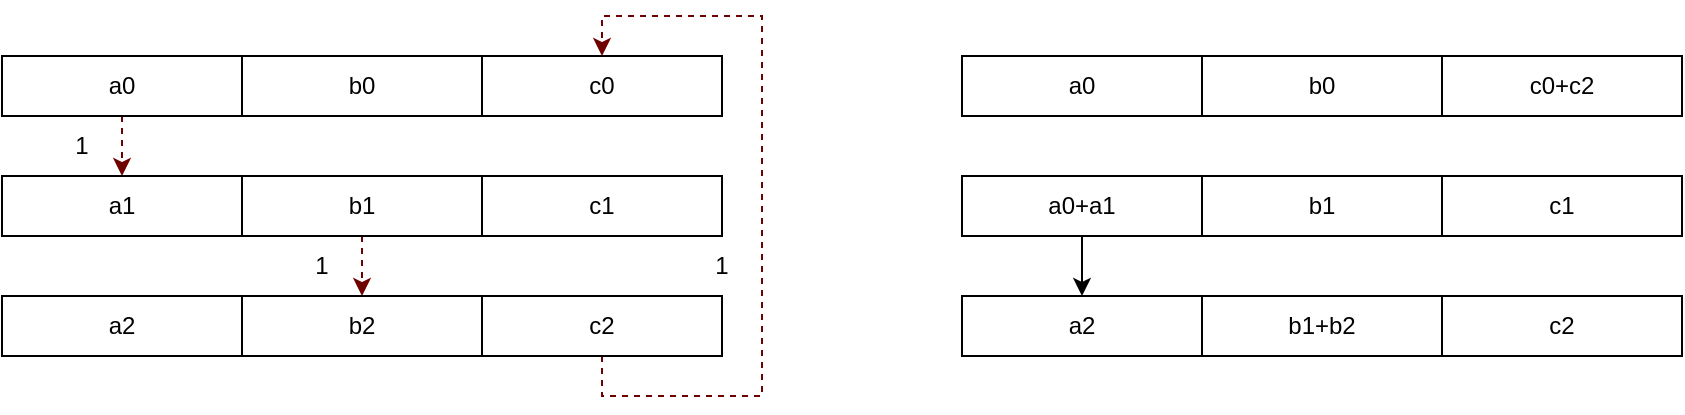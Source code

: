 <mxfile version="20.0.1" type="github">
  <diagram id="pnSq_1IhxVE68YEBTWZQ" name="Page-1">
    <mxGraphModel dx="716" dy="366" grid="1" gridSize="10" guides="1" tooltips="1" connect="1" arrows="1" fold="1" page="1" pageScale="1" pageWidth="827" pageHeight="1169" math="0" shadow="0">
      <root>
        <mxCell id="0" />
        <mxCell id="1" parent="0" />
        <mxCell id="lQlo6ACK6iJCIDcUo_zY-33" style="edgeStyle=orthogonalEdgeStyle;rounded=0;orthogonalLoop=1;jettySize=auto;html=1;exitX=0.5;exitY=1;exitDx=0;exitDy=0;entryX=0.5;entryY=0;entryDx=0;entryDy=0;fontColor=#000000;fillColor=#a20025;strokeColor=#6F0000;dashed=1;" edge="1" parent="1" source="lQlo6ACK6iJCIDcUo_zY-23" target="lQlo6ACK6iJCIDcUo_zY-30">
          <mxGeometry relative="1" as="geometry" />
        </mxCell>
        <mxCell id="lQlo6ACK6iJCIDcUo_zY-23" value="a0" style="rounded=0;whiteSpace=wrap;html=1;fontColor=#000000;strokeColor=#000000;fillColor=#FFFFFF;" vertex="1" parent="1">
          <mxGeometry x="140" y="90" width="120" height="30" as="geometry" />
        </mxCell>
        <mxCell id="lQlo6ACK6iJCIDcUo_zY-28" value="b0" style="rounded=0;whiteSpace=wrap;html=1;fontColor=#000000;strokeColor=#000000;fillColor=#FFFFFF;" vertex="1" parent="1">
          <mxGeometry x="260" y="90" width="120" height="30" as="geometry" />
        </mxCell>
        <mxCell id="lQlo6ACK6iJCIDcUo_zY-29" value="c0" style="rounded=0;whiteSpace=wrap;html=1;fontColor=#000000;strokeColor=#000000;fillColor=#FFFFFF;" vertex="1" parent="1">
          <mxGeometry x="380" y="90" width="120" height="30" as="geometry" />
        </mxCell>
        <mxCell id="lQlo6ACK6iJCIDcUo_zY-30" value="a1" style="rounded=0;whiteSpace=wrap;html=1;fontColor=#000000;strokeColor=#000000;fillColor=#FFFFFF;" vertex="1" parent="1">
          <mxGeometry x="140" y="150" width="120" height="30" as="geometry" />
        </mxCell>
        <mxCell id="lQlo6ACK6iJCIDcUo_zY-37" style="edgeStyle=orthogonalEdgeStyle;rounded=0;orthogonalLoop=1;jettySize=auto;html=1;exitX=0.5;exitY=1;exitDx=0;exitDy=0;entryX=0.5;entryY=0;entryDx=0;entryDy=0;fontColor=#000000;fillColor=#a20025;strokeColor=#6F0000;dashed=1;" edge="1" parent="1" source="lQlo6ACK6iJCIDcUo_zY-31" target="lQlo6ACK6iJCIDcUo_zY-35">
          <mxGeometry relative="1" as="geometry" />
        </mxCell>
        <mxCell id="lQlo6ACK6iJCIDcUo_zY-31" value="b1" style="rounded=0;whiteSpace=wrap;html=1;fontColor=#000000;strokeColor=#000000;fillColor=#FFFFFF;" vertex="1" parent="1">
          <mxGeometry x="260" y="150" width="120" height="30" as="geometry" />
        </mxCell>
        <mxCell id="lQlo6ACK6iJCIDcUo_zY-32" value="c1" style="rounded=0;whiteSpace=wrap;html=1;fontColor=#000000;strokeColor=#000000;fillColor=#FFFFFF;" vertex="1" parent="1">
          <mxGeometry x="380" y="150" width="120" height="30" as="geometry" />
        </mxCell>
        <mxCell id="lQlo6ACK6iJCIDcUo_zY-34" value="a2" style="rounded=0;whiteSpace=wrap;html=1;fontColor=#000000;strokeColor=#000000;fillColor=#FFFFFF;" vertex="1" parent="1">
          <mxGeometry x="140" y="210" width="120" height="30" as="geometry" />
        </mxCell>
        <mxCell id="lQlo6ACK6iJCIDcUo_zY-35" value="b2" style="rounded=0;whiteSpace=wrap;html=1;fontColor=#000000;strokeColor=#000000;fillColor=#FFFFFF;" vertex="1" parent="1">
          <mxGeometry x="260" y="210" width="120" height="30" as="geometry" />
        </mxCell>
        <mxCell id="lQlo6ACK6iJCIDcUo_zY-62" style="edgeStyle=orthogonalEdgeStyle;rounded=0;orthogonalLoop=1;jettySize=auto;html=1;exitX=0.5;exitY=1;exitDx=0;exitDy=0;entryX=0.5;entryY=0;entryDx=0;entryDy=0;fontColor=#000000;fillColor=#a20025;strokeColor=#6F0000;dashed=1;" edge="1" parent="1" source="lQlo6ACK6iJCIDcUo_zY-36" target="lQlo6ACK6iJCIDcUo_zY-29">
          <mxGeometry relative="1" as="geometry">
            <Array as="points">
              <mxPoint x="440" y="260" />
              <mxPoint x="520" y="260" />
              <mxPoint x="520" y="70" />
              <mxPoint x="440" y="70" />
            </Array>
          </mxGeometry>
        </mxCell>
        <mxCell id="lQlo6ACK6iJCIDcUo_zY-36" value="c2" style="rounded=0;whiteSpace=wrap;html=1;fontColor=#000000;strokeColor=#000000;fillColor=#FFFFFF;" vertex="1" parent="1">
          <mxGeometry x="380" y="210" width="120" height="30" as="geometry" />
        </mxCell>
        <mxCell id="lQlo6ACK6iJCIDcUo_zY-39" value="a0" style="rounded=0;whiteSpace=wrap;html=1;fontColor=#000000;strokeColor=#000000;fillColor=#FFFFFF;" vertex="1" parent="1">
          <mxGeometry x="620" y="90" width="120" height="30" as="geometry" />
        </mxCell>
        <mxCell id="lQlo6ACK6iJCIDcUo_zY-40" value="b0" style="rounded=0;whiteSpace=wrap;html=1;fontColor=#000000;strokeColor=#000000;fillColor=#FFFFFF;" vertex="1" parent="1">
          <mxGeometry x="740" y="90" width="120" height="30" as="geometry" />
        </mxCell>
        <mxCell id="lQlo6ACK6iJCIDcUo_zY-41" value="c0+c2" style="rounded=0;whiteSpace=wrap;html=1;fontColor=#000000;strokeColor=#000000;fillColor=#FFFFFF;" vertex="1" parent="1">
          <mxGeometry x="860" y="90" width="120" height="30" as="geometry" />
        </mxCell>
        <mxCell id="lQlo6ACK6iJCIDcUo_zY-48" style="edgeStyle=orthogonalEdgeStyle;rounded=0;orthogonalLoop=1;jettySize=auto;html=1;exitX=0.5;exitY=1;exitDx=0;exitDy=0;entryX=0.5;entryY=0;entryDx=0;entryDy=0;fontColor=#000000;" edge="1" parent="1" source="lQlo6ACK6iJCIDcUo_zY-42" target="lQlo6ACK6iJCIDcUo_zY-45">
          <mxGeometry relative="1" as="geometry" />
        </mxCell>
        <mxCell id="lQlo6ACK6iJCIDcUo_zY-42" value="a0+a1" style="rounded=0;whiteSpace=wrap;html=1;fontColor=#000000;strokeColor=#000000;fillColor=#FFFFFF;" vertex="1" parent="1">
          <mxGeometry x="620" y="150" width="120" height="30" as="geometry" />
        </mxCell>
        <mxCell id="lQlo6ACK6iJCIDcUo_zY-43" value="b1" style="rounded=0;whiteSpace=wrap;html=1;fontColor=#000000;strokeColor=#000000;fillColor=#FFFFFF;" vertex="1" parent="1">
          <mxGeometry x="740" y="150" width="120" height="30" as="geometry" />
        </mxCell>
        <mxCell id="lQlo6ACK6iJCIDcUo_zY-44" value="c1" style="rounded=0;whiteSpace=wrap;html=1;fontColor=#000000;strokeColor=#000000;fillColor=#FFFFFF;" vertex="1" parent="1">
          <mxGeometry x="860" y="150" width="120" height="30" as="geometry" />
        </mxCell>
        <mxCell id="lQlo6ACK6iJCIDcUo_zY-45" value="a2" style="rounded=0;whiteSpace=wrap;html=1;fontColor=#000000;strokeColor=#000000;fillColor=#FFFFFF;" vertex="1" parent="1">
          <mxGeometry x="620" y="210" width="120" height="30" as="geometry" />
        </mxCell>
        <mxCell id="lQlo6ACK6iJCIDcUo_zY-46" value="b1+b2" style="rounded=0;whiteSpace=wrap;html=1;fontColor=#000000;strokeColor=#000000;fillColor=#FFFFFF;" vertex="1" parent="1">
          <mxGeometry x="740" y="210" width="120" height="30" as="geometry" />
        </mxCell>
        <mxCell id="lQlo6ACK6iJCIDcUo_zY-47" value="c2" style="rounded=0;whiteSpace=wrap;html=1;fontColor=#000000;strokeColor=#000000;fillColor=#FFFFFF;" vertex="1" parent="1">
          <mxGeometry x="860" y="210" width="120" height="30" as="geometry" />
        </mxCell>
        <mxCell id="lQlo6ACK6iJCIDcUo_zY-63" value="1" style="text;html=1;strokeColor=none;fillColor=none;align=center;verticalAlign=middle;whiteSpace=wrap;rounded=0;fontColor=#000000;" vertex="1" parent="1">
          <mxGeometry x="150" y="120" width="60" height="30" as="geometry" />
        </mxCell>
        <mxCell id="lQlo6ACK6iJCIDcUo_zY-64" value="1" style="text;html=1;strokeColor=none;fillColor=none;align=center;verticalAlign=middle;whiteSpace=wrap;rounded=0;fontColor=#000000;" vertex="1" parent="1">
          <mxGeometry x="270" y="180" width="60" height="30" as="geometry" />
        </mxCell>
        <mxCell id="lQlo6ACK6iJCIDcUo_zY-65" value="1" style="text;html=1;strokeColor=none;fillColor=none;align=center;verticalAlign=middle;whiteSpace=wrap;rounded=0;fontColor=#000000;" vertex="1" parent="1">
          <mxGeometry x="470" y="180" width="60" height="30" as="geometry" />
        </mxCell>
      </root>
    </mxGraphModel>
  </diagram>
</mxfile>
